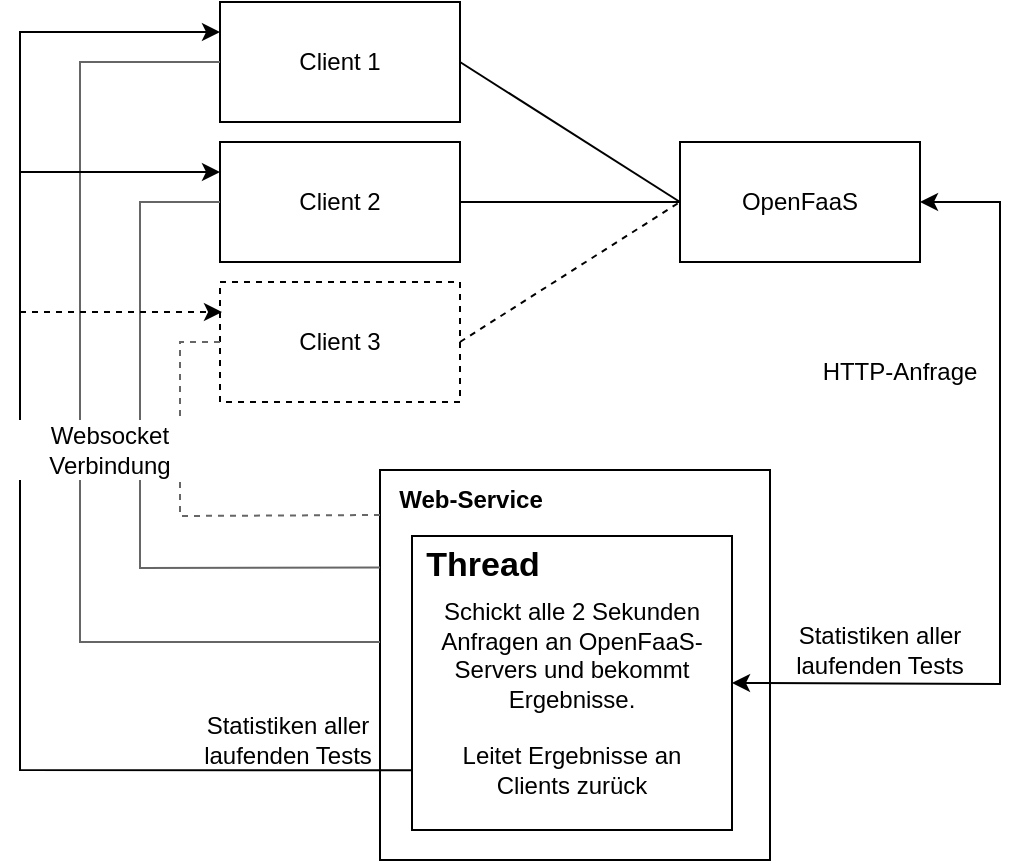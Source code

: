 <mxfile version="16.1.2" type="device"><diagram id="QnjKpPx2Ygs-rL03Jl_y" name="Seite-1"><mxGraphModel dx="918" dy="714" grid="1" gridSize="10" guides="1" tooltips="1" connect="1" arrows="1" fold="1" page="1" pageScale="1" pageWidth="827" pageHeight="1169" math="0" shadow="0"><root><mxCell id="0"/><mxCell id="1" parent="0"/><mxCell id="Xn6H6S8kqOaAWUQKgGR3-2" value="" style="whiteSpace=wrap;html=1;aspect=fixed;fillColor=none;" parent="1" vertex="1"><mxGeometry x="200" y="244" width="195" height="195" as="geometry"/></mxCell><mxCell id="Xn6H6S8kqOaAWUQKgGR3-3" value="&lt;br&gt;Schickt alle 2 Sekunden Anfragen an OpenFaaS-Servers und bekommt Ergebnisse. &lt;br&gt;&lt;br&gt;Leitet Ergebnisse an&lt;br&gt;Clients zurück" style="rounded=0;whiteSpace=wrap;html=1;fillColor=none;" parent="1" vertex="1"><mxGeometry x="216" y="277" width="160" height="147" as="geometry"/></mxCell><mxCell id="Xn6H6S8kqOaAWUQKgGR3-28" value="Web-Service" style="text;html=1;strokeColor=none;fillColor=none;align=center;verticalAlign=middle;whiteSpace=wrap;rounded=0;fontStyle=1" parent="1" vertex="1"><mxGeometry x="200" y="244" width="91" height="30" as="geometry"/></mxCell><mxCell id="Xn6H6S8kqOaAWUQKgGR3-45" value="Thread" style="text;html=1;strokeColor=none;fillColor=none;align=center;verticalAlign=middle;whiteSpace=wrap;rounded=0;fontStyle=1;fontSize=17;" parent="1" vertex="1"><mxGeometry x="209" y="278" width="85" height="28" as="geometry"/></mxCell><mxCell id="C959WKr38ENOrMPwOT5c-1" value="OpenFaaS" style="rounded=0;whiteSpace=wrap;html=1;fillColor=none;" vertex="1" parent="1"><mxGeometry x="350" y="80" width="120" height="60" as="geometry"/></mxCell><mxCell id="C959WKr38ENOrMPwOT5c-2" value="Client 1" style="rounded=0;whiteSpace=wrap;html=1;fillColor=none;" vertex="1" parent="1"><mxGeometry x="120" y="10" width="120" height="60" as="geometry"/></mxCell><mxCell id="C959WKr38ENOrMPwOT5c-3" value="Client 2" style="rounded=0;whiteSpace=wrap;html=1;fillColor=none;" vertex="1" parent="1"><mxGeometry x="120" y="80" width="120" height="60" as="geometry"/></mxCell><mxCell id="C959WKr38ENOrMPwOT5c-4" value="Client 3" style="rounded=0;whiteSpace=wrap;html=1;fillColor=none;dashed=1;" vertex="1" parent="1"><mxGeometry x="120" y="150" width="120" height="60" as="geometry"/></mxCell><mxCell id="C959WKr38ENOrMPwOT5c-5" value="" style="endArrow=none;html=1;rounded=0;exitX=1;exitY=0.5;exitDx=0;exitDy=0;entryX=0;entryY=0.5;entryDx=0;entryDy=0;" edge="1" parent="1" source="C959WKr38ENOrMPwOT5c-2" target="C959WKr38ENOrMPwOT5c-1"><mxGeometry width="50" height="50" relative="1" as="geometry"><mxPoint x="440" y="300" as="sourcePoint"/><mxPoint x="490" y="250" as="targetPoint"/></mxGeometry></mxCell><mxCell id="C959WKr38ENOrMPwOT5c-6" value="" style="endArrow=none;html=1;rounded=0;exitX=1;exitY=0.5;exitDx=0;exitDy=0;entryX=0;entryY=0.5;entryDx=0;entryDy=0;" edge="1" parent="1" source="C959WKr38ENOrMPwOT5c-3" target="C959WKr38ENOrMPwOT5c-1"><mxGeometry width="50" height="50" relative="1" as="geometry"><mxPoint x="250" y="50" as="sourcePoint"/><mxPoint x="360" y="120" as="targetPoint"/></mxGeometry></mxCell><mxCell id="C959WKr38ENOrMPwOT5c-7" value="" style="endArrow=none;dashed=1;html=1;rounded=0;exitX=1;exitY=0.5;exitDx=0;exitDy=0;entryX=0;entryY=0.5;entryDx=0;entryDy=0;" edge="1" parent="1" source="C959WKr38ENOrMPwOT5c-4" target="C959WKr38ENOrMPwOT5c-1"><mxGeometry width="50" height="50" relative="1" as="geometry"><mxPoint x="260" y="270" as="sourcePoint"/><mxPoint x="310" y="220" as="targetPoint"/></mxGeometry></mxCell><mxCell id="C959WKr38ENOrMPwOT5c-9" value="" style="endArrow=none;html=1;rounded=0;entryX=0;entryY=0.5;entryDx=0;entryDy=0;exitX=0;exitY=0.441;exitDx=0;exitDy=0;strokeColor=#666666;exitPerimeter=0;" edge="1" parent="1" source="Xn6H6S8kqOaAWUQKgGR3-2" target="C959WKr38ENOrMPwOT5c-2"><mxGeometry width="50" height="50" relative="1" as="geometry"><mxPoint x="50" y="340" as="sourcePoint"/><mxPoint x="100" y="290" as="targetPoint"/><Array as="points"><mxPoint x="50" y="330"/><mxPoint x="50" y="40"/></Array></mxGeometry></mxCell><mxCell id="C959WKr38ENOrMPwOT5c-10" value="" style="endArrow=none;html=1;rounded=0;entryX=0;entryY=0.5;entryDx=0;entryDy=0;strokeColor=#666666;exitX=0;exitY=0.25;exitDx=0;exitDy=0;" edge="1" parent="1" source="Xn6H6S8kqOaAWUQKgGR3-2" target="C959WKr38ENOrMPwOT5c-3"><mxGeometry width="50" height="50" relative="1" as="geometry"><mxPoint x="200" y="348" as="sourcePoint"/><mxPoint x="400" y="280" as="targetPoint"/><Array as="points"><mxPoint x="80" y="293"/><mxPoint x="80" y="110"/></Array></mxGeometry></mxCell><mxCell id="C959WKr38ENOrMPwOT5c-11" value="" style="endArrow=classic;html=1;rounded=0;entryX=1;entryY=0.5;entryDx=0;entryDy=0;endFill=1;startArrow=classic;startFill=1;exitX=1;exitY=0.5;exitDx=0;exitDy=0;" edge="1" parent="1" source="Xn6H6S8kqOaAWUQKgGR3-3" target="C959WKr38ENOrMPwOT5c-1"><mxGeometry width="50" height="50" relative="1" as="geometry"><mxPoint x="500" y="460" as="sourcePoint"/><mxPoint x="450" y="570" as="targetPoint"/><Array as="points"><mxPoint x="510" y="351"/><mxPoint x="510" y="110"/></Array></mxGeometry></mxCell><mxCell id="C959WKr38ENOrMPwOT5c-12" value="Statistiken aller laufenden Tests" style="text;html=1;strokeColor=none;fillColor=none;align=center;verticalAlign=middle;whiteSpace=wrap;rounded=0;" vertex="1" parent="1"><mxGeometry x="390" y="319" width="120" height="30" as="geometry"/></mxCell><mxCell id="C959WKr38ENOrMPwOT5c-13" value="" style="endArrow=none;dashed=1;html=1;rounded=0;entryX=0;entryY=0.5;entryDx=0;entryDy=0;exitX=0;exitY=0.75;exitDx=0;exitDy=0;strokeColor=#666666;" edge="1" parent="1" source="Xn6H6S8kqOaAWUQKgGR3-28" target="C959WKr38ENOrMPwOT5c-4"><mxGeometry width="50" height="50" relative="1" as="geometry"><mxPoint x="120" y="550" as="sourcePoint"/><mxPoint x="170" y="500" as="targetPoint"/><Array as="points"><mxPoint x="100" y="267"/><mxPoint x="100" y="180"/></Array></mxGeometry></mxCell><mxCell id="C959WKr38ENOrMPwOT5c-14" value="" style="endArrow=none;html=1;rounded=0;entryX=0.001;entryY=0.797;entryDx=0;entryDy=0;exitX=0;exitY=0.25;exitDx=0;exitDy=0;endFill=0;startArrow=classic;startFill=1;entryPerimeter=0;" edge="1" parent="1" source="C959WKr38ENOrMPwOT5c-2" target="Xn6H6S8kqOaAWUQKgGR3-3"><mxGeometry width="50" height="50" relative="1" as="geometry"><mxPoint x="60" y="540" as="sourcePoint"/><mxPoint x="110" y="490" as="targetPoint"/><Array as="points"><mxPoint x="20" y="25"/><mxPoint x="20" y="394"/></Array></mxGeometry></mxCell><mxCell id="C959WKr38ENOrMPwOT5c-15" value="" style="endArrow=classic;html=1;rounded=0;entryX=0;entryY=0.75;entryDx=0;entryDy=0;startArrow=none;startFill=0;endFill=1;" edge="1" parent="1"><mxGeometry width="50" height="50" relative="1" as="geometry"><mxPoint x="20" y="95" as="sourcePoint"/><mxPoint x="120" y="95.0" as="targetPoint"/></mxGeometry></mxCell><mxCell id="C959WKr38ENOrMPwOT5c-16" value="" style="endArrow=classic;html=1;rounded=0;entryX=0;entryY=0.75;entryDx=0;entryDy=0;startArrow=none;startFill=0;endFill=1;dashed=1;" edge="1" parent="1"><mxGeometry width="50" height="50" relative="1" as="geometry"><mxPoint x="20" y="165" as="sourcePoint"/><mxPoint x="121" y="165.0" as="targetPoint"/></mxGeometry></mxCell><mxCell id="C959WKr38ENOrMPwOT5c-17" value="Websocket&lt;br&gt;Verbindung" style="text;html=1;strokeColor=none;fillColor=default;align=center;verticalAlign=middle;whiteSpace=wrap;rounded=0;" vertex="1" parent="1"><mxGeometry x="10" y="219" width="110" height="30" as="geometry"/></mxCell><mxCell id="C959WKr38ENOrMPwOT5c-18" value="HTTP-Anfrage" style="text;html=1;strokeColor=none;fillColor=none;align=center;verticalAlign=middle;whiteSpace=wrap;rounded=0;" vertex="1" parent="1"><mxGeometry x="410" y="180" width="100" height="30" as="geometry"/></mxCell><mxCell id="C959WKr38ENOrMPwOT5c-19" value="Statistiken aller laufenden Tests" style="text;html=1;strokeColor=none;fillColor=none;align=center;verticalAlign=middle;whiteSpace=wrap;rounded=0;" vertex="1" parent="1"><mxGeometry x="94" y="364" width="120" height="30" as="geometry"/></mxCell></root></mxGraphModel></diagram></mxfile>